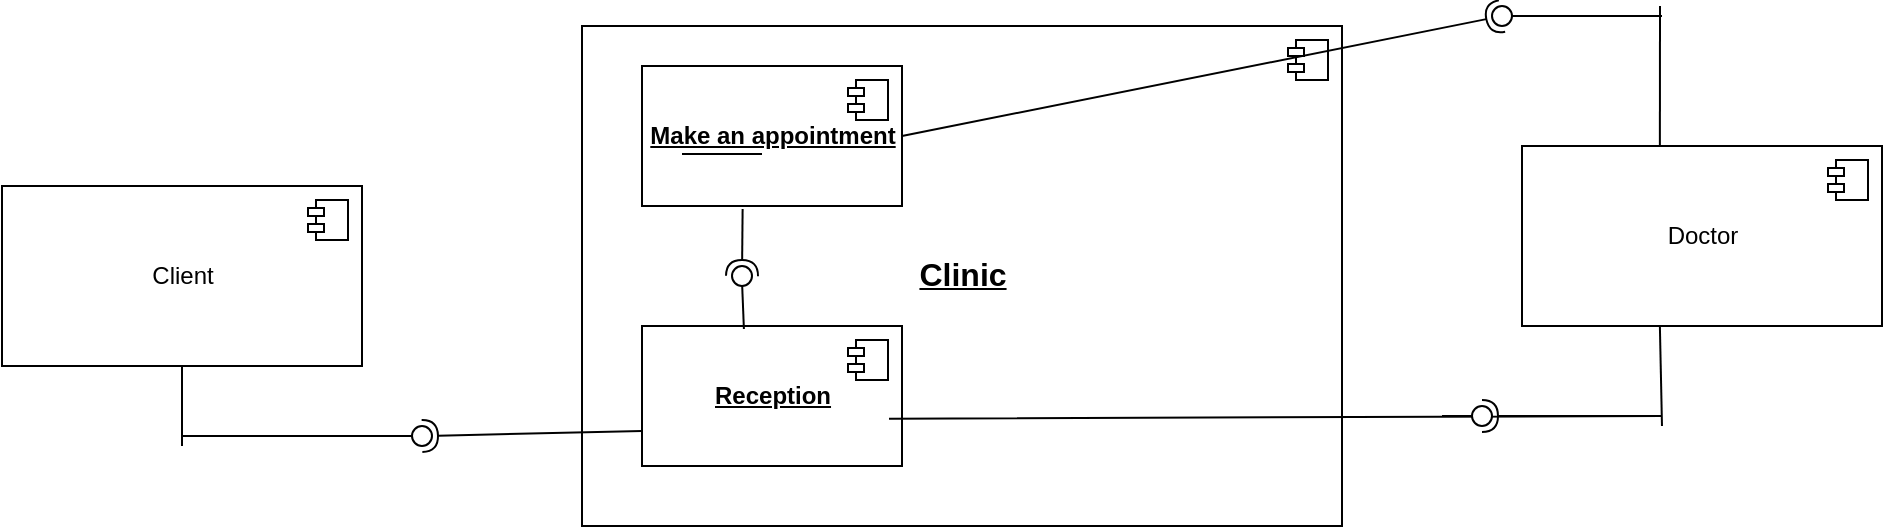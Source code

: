 <mxfile version="20.4.1" type="device" pages="2"><diagram id="TPr23aLq7l2-CFG7nU95" name="Страница 1"><mxGraphModel dx="1323" dy="802" grid="1" gridSize="10" guides="1" tooltips="1" connect="1" arrows="1" fold="1" page="1" pageScale="1" pageWidth="827" pageHeight="1169" math="0" shadow="0"><root><mxCell id="0"/><mxCell id="1" parent="0"/><mxCell id="Ur_KWpNS5cpUtL_QLmVZ-1" value="Client" style="html=1;dropTarget=0;" vertex="1" parent="1"><mxGeometry x="50" y="460" width="180" height="90" as="geometry"/></mxCell><mxCell id="Ur_KWpNS5cpUtL_QLmVZ-2" value="" style="shape=module;jettyWidth=8;jettyHeight=4;" vertex="1" parent="Ur_KWpNS5cpUtL_QLmVZ-1"><mxGeometry x="1" width="20" height="20" relative="1" as="geometry"><mxPoint x="-27" y="7" as="offset"/></mxGeometry></mxCell><mxCell id="Ur_KWpNS5cpUtL_QLmVZ-3" value="Doctor" style="html=1;dropTarget=0;" vertex="1" parent="1"><mxGeometry x="810" y="440" width="180" height="90" as="geometry"/></mxCell><mxCell id="Ur_KWpNS5cpUtL_QLmVZ-4" value="" style="shape=module;jettyWidth=8;jettyHeight=4;" vertex="1" parent="Ur_KWpNS5cpUtL_QLmVZ-3"><mxGeometry x="1" width="20" height="20" relative="1" as="geometry"><mxPoint x="-27" y="7" as="offset"/></mxGeometry></mxCell><mxCell id="Ur_KWpNS5cpUtL_QLmVZ-5" value="&lt;div&gt;&lt;u&gt;&lt;b&gt;&lt;font style=&quot;font-size: 14px;&quot;&gt;&lt;br&gt;&lt;/font&gt;&lt;/b&gt;&lt;/u&gt;&lt;/div&gt;&lt;div&gt;&lt;u&gt;&lt;b&gt;&lt;font size=&quot;3&quot;&gt;Clinic&lt;/font&gt;&lt;/b&gt;&lt;/u&gt;&lt;/div&gt;&lt;div&gt;&lt;u&gt;&lt;b&gt;&lt;font size=&quot;3&quot;&gt;&lt;br&gt;&lt;/font&gt;&lt;/b&gt;&lt;/u&gt;&lt;/div&gt;" style="html=1;dropTarget=0;" vertex="1" parent="1"><mxGeometry x="340" y="380" width="380" height="250" as="geometry"/></mxCell><mxCell id="Ur_KWpNS5cpUtL_QLmVZ-6" value="" style="shape=module;jettyWidth=8;jettyHeight=4;" vertex="1" parent="Ur_KWpNS5cpUtL_QLmVZ-5"><mxGeometry x="1" width="20" height="20" relative="1" as="geometry"><mxPoint x="-27" y="7" as="offset"/></mxGeometry></mxCell><mxCell id="Ur_KWpNS5cpUtL_QLmVZ-7" value="&lt;u&gt;&lt;b&gt;Make an appointment&lt;/b&gt;&lt;/u&gt;" style="html=1;dropTarget=0;" vertex="1" parent="1"><mxGeometry x="370" y="400" width="130" height="70" as="geometry"/></mxCell><mxCell id="Ur_KWpNS5cpUtL_QLmVZ-8" value="" style="shape=module;jettyWidth=8;jettyHeight=4;" vertex="1" parent="Ur_KWpNS5cpUtL_QLmVZ-7"><mxGeometry x="1" width="20" height="20" relative="1" as="geometry"><mxPoint x="-27" y="7" as="offset"/></mxGeometry></mxCell><mxCell id="Ur_KWpNS5cpUtL_QLmVZ-9" value="&lt;div&gt;&lt;u&gt;&lt;b&gt;Reception&lt;/b&gt;&lt;/u&gt;&lt;/div&gt;" style="html=1;dropTarget=0;" vertex="1" parent="1"><mxGeometry x="370" y="530" width="130" height="70" as="geometry"/></mxCell><mxCell id="Ur_KWpNS5cpUtL_QLmVZ-10" value="" style="shape=module;jettyWidth=8;jettyHeight=4;" vertex="1" parent="Ur_KWpNS5cpUtL_QLmVZ-9"><mxGeometry x="1" width="20" height="20" relative="1" as="geometry"><mxPoint x="-27" y="7" as="offset"/></mxGeometry></mxCell><mxCell id="Ur_KWpNS5cpUtL_QLmVZ-17" value="" style="line;strokeWidth=1;fillColor=none;align=left;verticalAlign=middle;spacingTop=-1;spacingLeft=3;spacingRight=3;rotatable=0;labelPosition=right;points=[];portConstraint=eastwest;strokeColor=inherit;fontSize=14;" vertex="1" parent="1"><mxGeometry x="390" y="440" width="40" height="8" as="geometry"/></mxCell><mxCell id="Ur_KWpNS5cpUtL_QLmVZ-19" value="" style="line;strokeWidth=1;fillColor=none;align=left;verticalAlign=middle;spacingTop=-1;spacingLeft=3;spacingRight=3;rotatable=0;labelPosition=right;points=[];portConstraint=eastwest;strokeColor=inherit;fontSize=14;" vertex="1" parent="1"><mxGeometry x="390" y="440" width="40" height="8" as="geometry"/></mxCell><mxCell id="c9zVohdQ88b7C_rgp9wi-1" value="" style="rounded=0;orthogonalLoop=1;jettySize=auto;html=1;endArrow=none;endFill=0;sketch=0;sourcePerimeterSpacing=0;targetPerimeterSpacing=0;fontSize=14;" edge="1" target="c9zVohdQ88b7C_rgp9wi-3" parent="1"><mxGeometry relative="1" as="geometry"><mxPoint x="140" y="585" as="sourcePoint"/></mxGeometry></mxCell><mxCell id="c9zVohdQ88b7C_rgp9wi-2" value="" style="rounded=0;orthogonalLoop=1;jettySize=auto;html=1;endArrow=halfCircle;endFill=0;entryX=0.5;entryY=0.5;endSize=6;strokeWidth=1;sketch=0;fontSize=14;exitX=0;exitY=0.75;exitDx=0;exitDy=0;" edge="1" target="c9zVohdQ88b7C_rgp9wi-3" parent="1" source="Ur_KWpNS5cpUtL_QLmVZ-9"><mxGeometry relative="1" as="geometry"><mxPoint x="280" y="585" as="sourcePoint"/></mxGeometry></mxCell><mxCell id="c9zVohdQ88b7C_rgp9wi-3" value="" style="ellipse;whiteSpace=wrap;html=1;align=center;aspect=fixed;resizable=0;points=[];outlineConnect=0;sketch=0;fontSize=14;" vertex="1" parent="1"><mxGeometry x="255" y="580" width="10" height="10" as="geometry"/></mxCell><mxCell id="c9zVohdQ88b7C_rgp9wi-5" value="" style="endArrow=none;html=1;rounded=0;fontSize=14;entryX=0.5;entryY=1;entryDx=0;entryDy=0;" edge="1" parent="1" target="Ur_KWpNS5cpUtL_QLmVZ-1"><mxGeometry width="50" height="50" relative="1" as="geometry"><mxPoint x="140" y="590" as="sourcePoint"/><mxPoint x="130" y="600" as="targetPoint"/></mxGeometry></mxCell><mxCell id="c9zVohdQ88b7C_rgp9wi-6" value="" style="rounded=0;orthogonalLoop=1;jettySize=auto;html=1;endArrow=none;endFill=0;sketch=0;sourcePerimeterSpacing=0;targetPerimeterSpacing=0;fontSize=14;exitX=0.392;exitY=0.021;exitDx=0;exitDy=0;exitPerimeter=0;" edge="1" target="c9zVohdQ88b7C_rgp9wi-8" parent="1" source="Ur_KWpNS5cpUtL_QLmVZ-9"><mxGeometry relative="1" as="geometry"><mxPoint x="400" y="505" as="sourcePoint"/></mxGeometry></mxCell><mxCell id="c9zVohdQ88b7C_rgp9wi-7" value="" style="rounded=0;orthogonalLoop=1;jettySize=auto;html=1;endArrow=halfCircle;endFill=0;entryX=0.5;entryY=0.5;endSize=6;strokeWidth=1;sketch=0;fontSize=14;exitX=0.387;exitY=1.021;exitDx=0;exitDy=0;exitPerimeter=0;" edge="1" target="c9zVohdQ88b7C_rgp9wi-8" parent="1" source="Ur_KWpNS5cpUtL_QLmVZ-7"><mxGeometry relative="1" as="geometry"><mxPoint x="440" y="505" as="sourcePoint"/></mxGeometry></mxCell><mxCell id="c9zVohdQ88b7C_rgp9wi-8" value="" style="ellipse;whiteSpace=wrap;html=1;align=center;aspect=fixed;resizable=0;points=[];outlineConnect=0;sketch=0;fontSize=14;" vertex="1" parent="1"><mxGeometry x="415" y="500" width="10" height="10" as="geometry"/></mxCell><mxCell id="c9zVohdQ88b7C_rgp9wi-9" value="" style="rounded=0;orthogonalLoop=1;jettySize=auto;html=1;endArrow=none;endFill=0;sketch=0;sourcePerimeterSpacing=0;targetPerimeterSpacing=0;fontSize=14;" edge="1" target="c9zVohdQ88b7C_rgp9wi-11" parent="1"><mxGeometry relative="1" as="geometry"><mxPoint x="880" y="375" as="sourcePoint"/></mxGeometry></mxCell><mxCell id="c9zVohdQ88b7C_rgp9wi-10" value="" style="rounded=0;orthogonalLoop=1;jettySize=auto;html=1;endArrow=halfCircle;endFill=0;entryX=0.5;entryY=0.5;endSize=6;strokeWidth=1;sketch=0;fontSize=14;exitX=1;exitY=0.5;exitDx=0;exitDy=0;" edge="1" target="c9zVohdQ88b7C_rgp9wi-11" parent="1" source="Ur_KWpNS5cpUtL_QLmVZ-7"><mxGeometry relative="1" as="geometry"><mxPoint x="820" y="375" as="sourcePoint"/></mxGeometry></mxCell><mxCell id="c9zVohdQ88b7C_rgp9wi-11" value="" style="ellipse;whiteSpace=wrap;html=1;align=center;aspect=fixed;resizable=0;points=[];outlineConnect=0;sketch=0;fontSize=14;" vertex="1" parent="1"><mxGeometry x="795" y="370" width="10" height="10" as="geometry"/></mxCell><mxCell id="c9zVohdQ88b7C_rgp9wi-13" value="" style="endArrow=none;html=1;rounded=0;fontSize=14;exitX=0.383;exitY=0.005;exitDx=0;exitDy=0;exitPerimeter=0;" edge="1" parent="1" source="Ur_KWpNS5cpUtL_QLmVZ-3"><mxGeometry width="50" height="50" relative="1" as="geometry"><mxPoint x="900" y="430" as="sourcePoint"/><mxPoint x="879" y="370" as="targetPoint"/></mxGeometry></mxCell><mxCell id="c9zVohdQ88b7C_rgp9wi-14" value="" style="rounded=0;orthogonalLoop=1;jettySize=auto;html=1;endArrow=none;endFill=0;sketch=0;sourcePerimeterSpacing=0;targetPerimeterSpacing=0;fontSize=14;" edge="1" target="c9zVohdQ88b7C_rgp9wi-16" parent="1"><mxGeometry relative="1" as="geometry"><mxPoint x="770" y="575" as="sourcePoint"/></mxGeometry></mxCell><mxCell id="c9zVohdQ88b7C_rgp9wi-15" value="" style="rounded=0;orthogonalLoop=1;jettySize=auto;html=1;endArrow=halfCircle;endFill=0;entryX=0.5;entryY=0.5;endSize=6;strokeWidth=1;sketch=0;fontSize=14;exitX=0.95;exitY=0.662;exitDx=0;exitDy=0;exitPerimeter=0;" edge="1" target="c9zVohdQ88b7C_rgp9wi-16" parent="1" source="Ur_KWpNS5cpUtL_QLmVZ-9"><mxGeometry relative="1" as="geometry"><mxPoint x="810" y="575" as="sourcePoint"/><Array as="points"><mxPoint x="880" y="575"/></Array></mxGeometry></mxCell><mxCell id="c9zVohdQ88b7C_rgp9wi-16" value="" style="ellipse;whiteSpace=wrap;html=1;align=center;aspect=fixed;resizable=0;points=[];outlineConnect=0;sketch=0;fontSize=14;direction=east;" vertex="1" parent="1"><mxGeometry x="785" y="570" width="10" height="10" as="geometry"/></mxCell><mxCell id="c9zVohdQ88b7C_rgp9wi-19" value="" style="endArrow=none;html=1;rounded=0;fontSize=14;entryX=0.383;entryY=1.002;entryDx=0;entryDy=0;entryPerimeter=0;" edge="1" parent="1" target="Ur_KWpNS5cpUtL_QLmVZ-3"><mxGeometry width="50" height="50" relative="1" as="geometry"><mxPoint x="880" y="580" as="sourcePoint"/><mxPoint x="910" y="550" as="targetPoint"/></mxGeometry></mxCell></root></mxGraphModel></diagram><diagram id="aE7u9-OIyfIlQq8D3L6r" name="Страница 2"><mxGraphModel dx="1444" dy="875" grid="1" gridSize="10" guides="1" tooltips="1" connect="1" arrows="1" fold="1" page="1" pageScale="1" pageWidth="827" pageHeight="1169" math="0" shadow="0"><root><mxCell id="0"/><mxCell id="1" parent="0"/></root></mxGraphModel></diagram></mxfile>